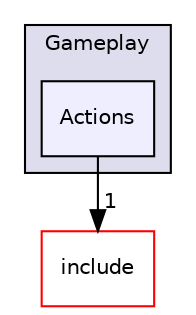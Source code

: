 digraph "/home/ilia/programming/astroid/app/src/Gameplay/Actions" {
  compound=true
  node [ fontsize="10", fontname="Helvetica"];
  edge [ labelfontsize="10", labelfontname="Helvetica"];
  subgraph clusterdir_57e9636a7057f513a10ced17b97c9f2a {
    graph [ bgcolor="#ddddee", pencolor="black", label="Gameplay" fontname="Helvetica", fontsize="10", URL="dir_57e9636a7057f513a10ced17b97c9f2a.html"]
  dir_4341d7aa73b527b8e77d64ffa8048f54 [shape=box, label="Actions", style="filled", fillcolor="#eeeeff", pencolor="black", URL="dir_4341d7aa73b527b8e77d64ffa8048f54.html"];
  }
  dir_78f5ecd95a37a67589a284a718a0be9c [shape=box label="include" fillcolor="white" style="filled" color="red" URL="dir_78f5ecd95a37a67589a284a718a0be9c.html"];
  dir_4341d7aa73b527b8e77d64ffa8048f54->dir_78f5ecd95a37a67589a284a718a0be9c [headlabel="1", labeldistance=1.5 headhref="dir_000015_000001.html"];
}
